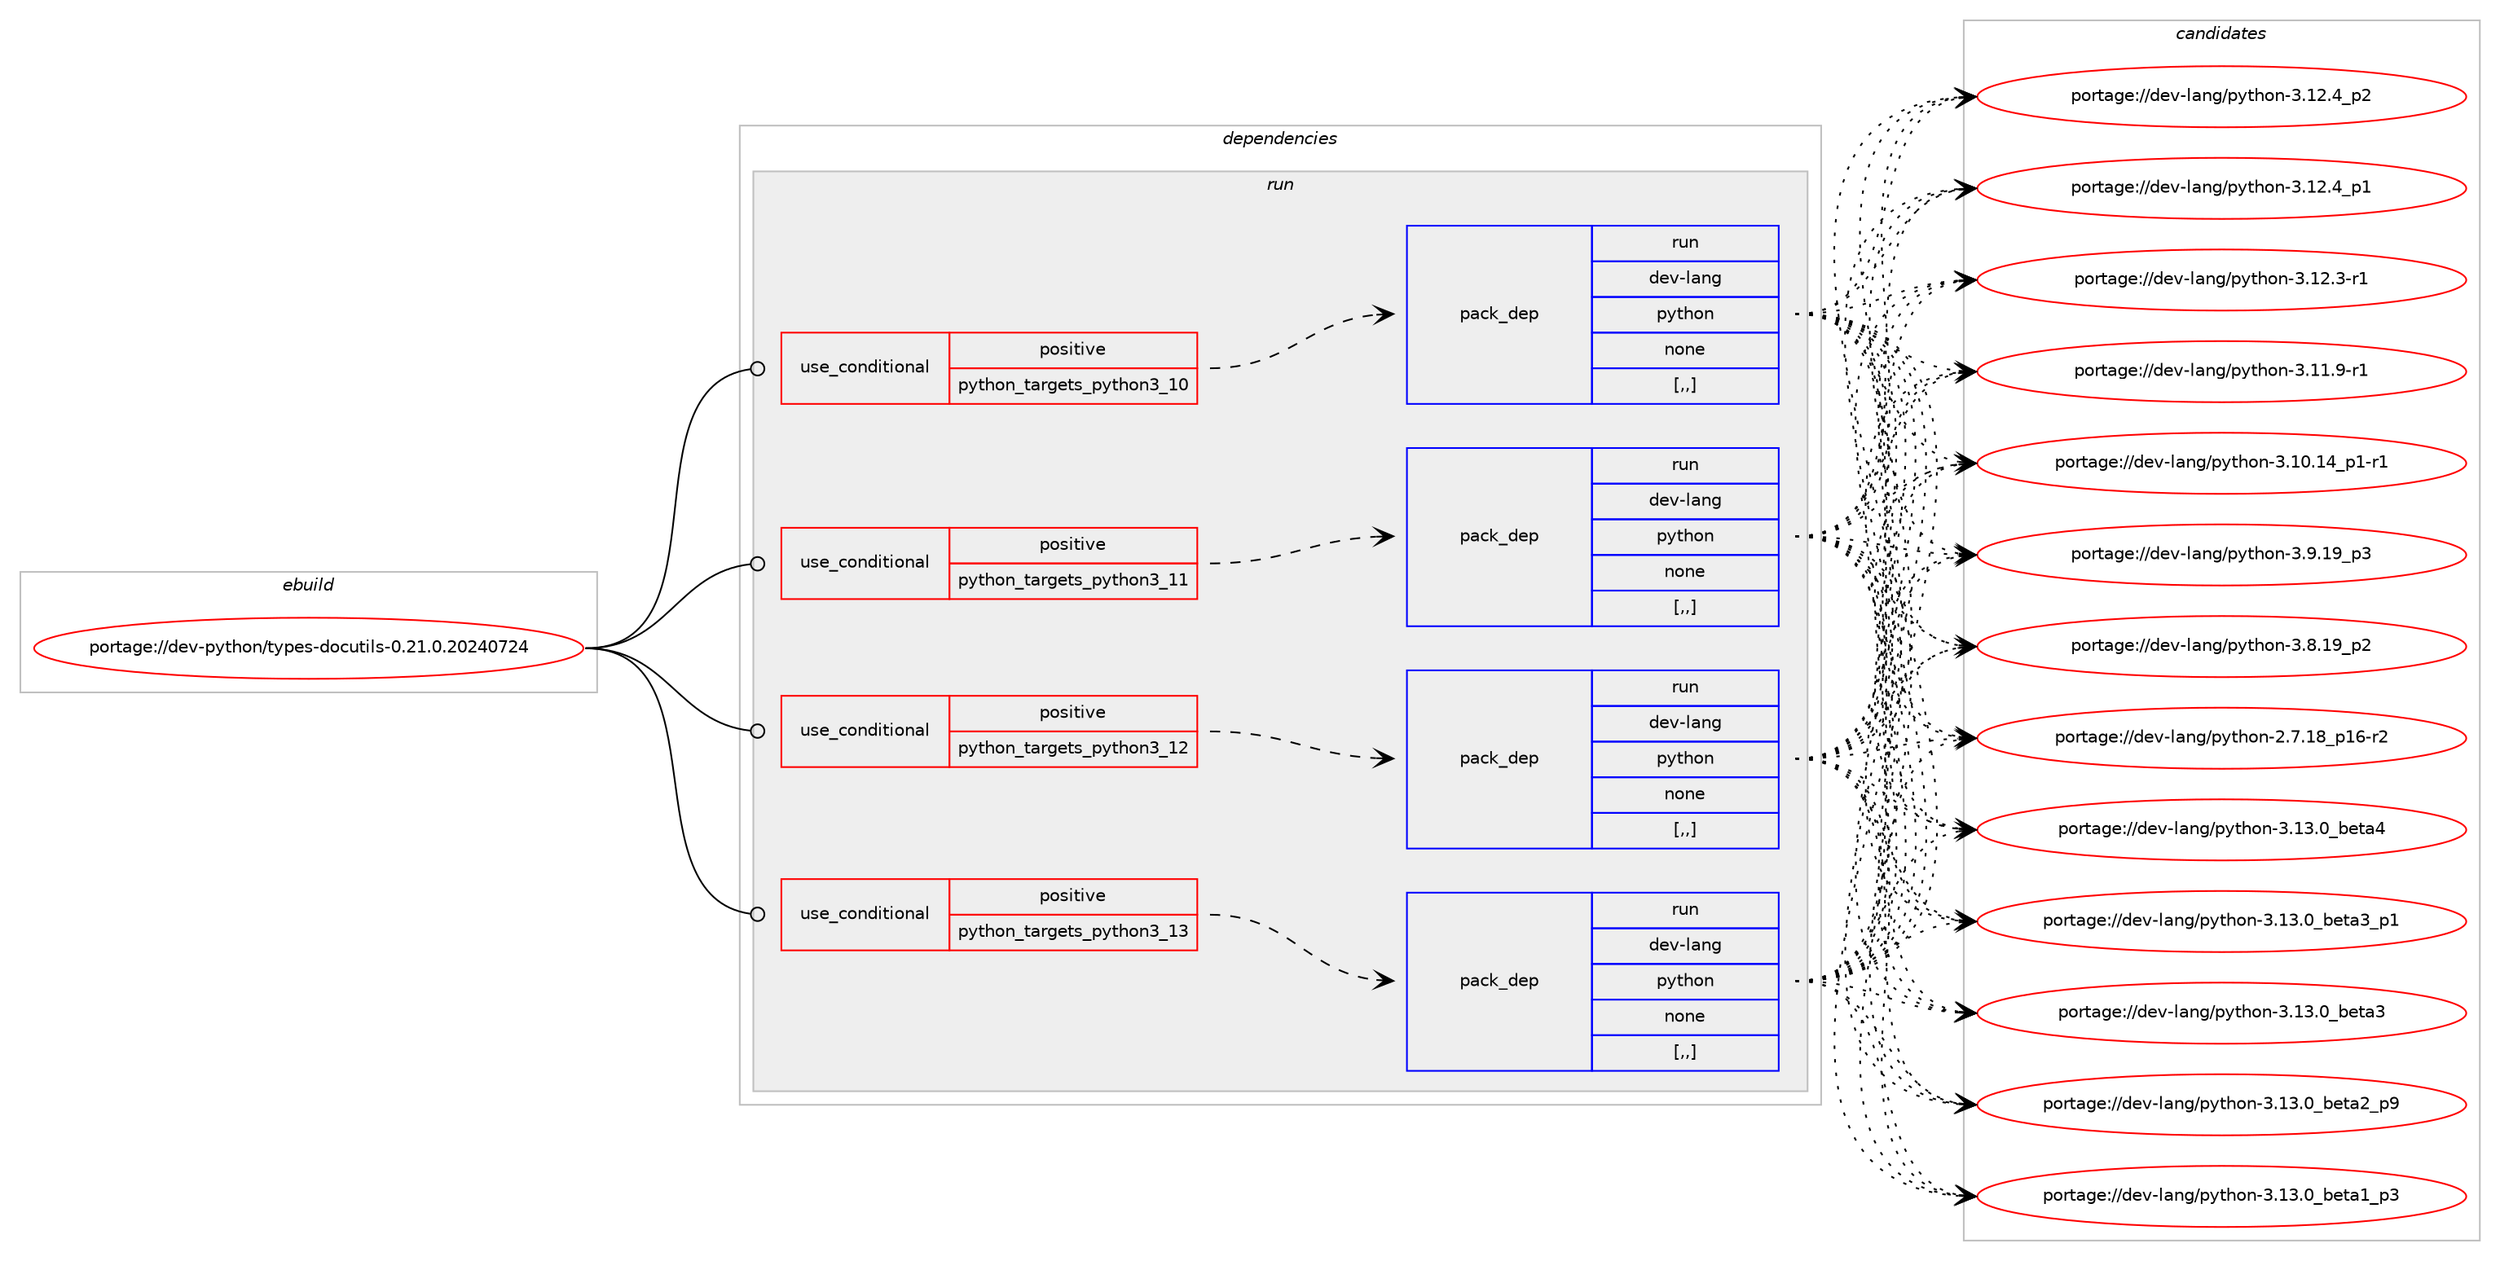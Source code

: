digraph prolog {

# *************
# Graph options
# *************

newrank=true;
concentrate=true;
compound=true;
graph [rankdir=LR,fontname=Helvetica,fontsize=10,ranksep=1.5];#, ranksep=2.5, nodesep=0.2];
edge  [arrowhead=vee];
node  [fontname=Helvetica,fontsize=10];

# **********
# The ebuild
# **********

subgraph cluster_leftcol {
color=gray;
label=<<i>ebuild</i>>;
id [label="portage://dev-python/types-docutils-0.21.0.20240724", color=red, width=4, href="../dev-python/types-docutils-0.21.0.20240724.svg"];
}

# ****************
# The dependencies
# ****************

subgraph cluster_midcol {
color=gray;
label=<<i>dependencies</i>>;
subgraph cluster_compile {
fillcolor="#eeeeee";
style=filled;
label=<<i>compile</i>>;
}
subgraph cluster_compileandrun {
fillcolor="#eeeeee";
style=filled;
label=<<i>compile and run</i>>;
}
subgraph cluster_run {
fillcolor="#eeeeee";
style=filled;
label=<<i>run</i>>;
subgraph cond40829 {
dependency166662 [label=<<TABLE BORDER="0" CELLBORDER="1" CELLSPACING="0" CELLPADDING="4"><TR><TD ROWSPAN="3" CELLPADDING="10">use_conditional</TD></TR><TR><TD>positive</TD></TR><TR><TD>python_targets_python3_10</TD></TR></TABLE>>, shape=none, color=red];
subgraph pack124560 {
dependency166663 [label=<<TABLE BORDER="0" CELLBORDER="1" CELLSPACING="0" CELLPADDING="4" WIDTH="220"><TR><TD ROWSPAN="6" CELLPADDING="30">pack_dep</TD></TR><TR><TD WIDTH="110">run</TD></TR><TR><TD>dev-lang</TD></TR><TR><TD>python</TD></TR><TR><TD>none</TD></TR><TR><TD>[,,]</TD></TR></TABLE>>, shape=none, color=blue];
}
dependency166662:e -> dependency166663:w [weight=20,style="dashed",arrowhead="vee"];
}
id:e -> dependency166662:w [weight=20,style="solid",arrowhead="odot"];
subgraph cond40830 {
dependency166664 [label=<<TABLE BORDER="0" CELLBORDER="1" CELLSPACING="0" CELLPADDING="4"><TR><TD ROWSPAN="3" CELLPADDING="10">use_conditional</TD></TR><TR><TD>positive</TD></TR><TR><TD>python_targets_python3_11</TD></TR></TABLE>>, shape=none, color=red];
subgraph pack124561 {
dependency166665 [label=<<TABLE BORDER="0" CELLBORDER="1" CELLSPACING="0" CELLPADDING="4" WIDTH="220"><TR><TD ROWSPAN="6" CELLPADDING="30">pack_dep</TD></TR><TR><TD WIDTH="110">run</TD></TR><TR><TD>dev-lang</TD></TR><TR><TD>python</TD></TR><TR><TD>none</TD></TR><TR><TD>[,,]</TD></TR></TABLE>>, shape=none, color=blue];
}
dependency166664:e -> dependency166665:w [weight=20,style="dashed",arrowhead="vee"];
}
id:e -> dependency166664:w [weight=20,style="solid",arrowhead="odot"];
subgraph cond40831 {
dependency166666 [label=<<TABLE BORDER="0" CELLBORDER="1" CELLSPACING="0" CELLPADDING="4"><TR><TD ROWSPAN="3" CELLPADDING="10">use_conditional</TD></TR><TR><TD>positive</TD></TR><TR><TD>python_targets_python3_12</TD></TR></TABLE>>, shape=none, color=red];
subgraph pack124562 {
dependency166667 [label=<<TABLE BORDER="0" CELLBORDER="1" CELLSPACING="0" CELLPADDING="4" WIDTH="220"><TR><TD ROWSPAN="6" CELLPADDING="30">pack_dep</TD></TR><TR><TD WIDTH="110">run</TD></TR><TR><TD>dev-lang</TD></TR><TR><TD>python</TD></TR><TR><TD>none</TD></TR><TR><TD>[,,]</TD></TR></TABLE>>, shape=none, color=blue];
}
dependency166666:e -> dependency166667:w [weight=20,style="dashed",arrowhead="vee"];
}
id:e -> dependency166666:w [weight=20,style="solid",arrowhead="odot"];
subgraph cond40832 {
dependency166668 [label=<<TABLE BORDER="0" CELLBORDER="1" CELLSPACING="0" CELLPADDING="4"><TR><TD ROWSPAN="3" CELLPADDING="10">use_conditional</TD></TR><TR><TD>positive</TD></TR><TR><TD>python_targets_python3_13</TD></TR></TABLE>>, shape=none, color=red];
subgraph pack124563 {
dependency166669 [label=<<TABLE BORDER="0" CELLBORDER="1" CELLSPACING="0" CELLPADDING="4" WIDTH="220"><TR><TD ROWSPAN="6" CELLPADDING="30">pack_dep</TD></TR><TR><TD WIDTH="110">run</TD></TR><TR><TD>dev-lang</TD></TR><TR><TD>python</TD></TR><TR><TD>none</TD></TR><TR><TD>[,,]</TD></TR></TABLE>>, shape=none, color=blue];
}
dependency166668:e -> dependency166669:w [weight=20,style="dashed",arrowhead="vee"];
}
id:e -> dependency166668:w [weight=20,style="solid",arrowhead="odot"];
}
}

# **************
# The candidates
# **************

subgraph cluster_choices {
rank=same;
color=gray;
label=<<i>candidates</i>>;

subgraph choice124560 {
color=black;
nodesep=1;
choice1001011184510897110103471121211161041111104551464951464895981011169752 [label="portage://dev-lang/python-3.13.0_beta4", color=red, width=4,href="../dev-lang/python-3.13.0_beta4.svg"];
choice10010111845108971101034711212111610411111045514649514648959810111697519511249 [label="portage://dev-lang/python-3.13.0_beta3_p1", color=red, width=4,href="../dev-lang/python-3.13.0_beta3_p1.svg"];
choice1001011184510897110103471121211161041111104551464951464895981011169751 [label="portage://dev-lang/python-3.13.0_beta3", color=red, width=4,href="../dev-lang/python-3.13.0_beta3.svg"];
choice10010111845108971101034711212111610411111045514649514648959810111697509511257 [label="portage://dev-lang/python-3.13.0_beta2_p9", color=red, width=4,href="../dev-lang/python-3.13.0_beta2_p9.svg"];
choice10010111845108971101034711212111610411111045514649514648959810111697499511251 [label="portage://dev-lang/python-3.13.0_beta1_p3", color=red, width=4,href="../dev-lang/python-3.13.0_beta1_p3.svg"];
choice100101118451089711010347112121116104111110455146495046529511250 [label="portage://dev-lang/python-3.12.4_p2", color=red, width=4,href="../dev-lang/python-3.12.4_p2.svg"];
choice100101118451089711010347112121116104111110455146495046529511249 [label="portage://dev-lang/python-3.12.4_p1", color=red, width=4,href="../dev-lang/python-3.12.4_p1.svg"];
choice100101118451089711010347112121116104111110455146495046514511449 [label="portage://dev-lang/python-3.12.3-r1", color=red, width=4,href="../dev-lang/python-3.12.3-r1.svg"];
choice100101118451089711010347112121116104111110455146494946574511449 [label="portage://dev-lang/python-3.11.9-r1", color=red, width=4,href="../dev-lang/python-3.11.9-r1.svg"];
choice100101118451089711010347112121116104111110455146494846495295112494511449 [label="portage://dev-lang/python-3.10.14_p1-r1", color=red, width=4,href="../dev-lang/python-3.10.14_p1-r1.svg"];
choice100101118451089711010347112121116104111110455146574649579511251 [label="portage://dev-lang/python-3.9.19_p3", color=red, width=4,href="../dev-lang/python-3.9.19_p3.svg"];
choice100101118451089711010347112121116104111110455146564649579511250 [label="portage://dev-lang/python-3.8.19_p2", color=red, width=4,href="../dev-lang/python-3.8.19_p2.svg"];
choice100101118451089711010347112121116104111110455046554649569511249544511450 [label="portage://dev-lang/python-2.7.18_p16-r2", color=red, width=4,href="../dev-lang/python-2.7.18_p16-r2.svg"];
dependency166663:e -> choice1001011184510897110103471121211161041111104551464951464895981011169752:w [style=dotted,weight="100"];
dependency166663:e -> choice10010111845108971101034711212111610411111045514649514648959810111697519511249:w [style=dotted,weight="100"];
dependency166663:e -> choice1001011184510897110103471121211161041111104551464951464895981011169751:w [style=dotted,weight="100"];
dependency166663:e -> choice10010111845108971101034711212111610411111045514649514648959810111697509511257:w [style=dotted,weight="100"];
dependency166663:e -> choice10010111845108971101034711212111610411111045514649514648959810111697499511251:w [style=dotted,weight="100"];
dependency166663:e -> choice100101118451089711010347112121116104111110455146495046529511250:w [style=dotted,weight="100"];
dependency166663:e -> choice100101118451089711010347112121116104111110455146495046529511249:w [style=dotted,weight="100"];
dependency166663:e -> choice100101118451089711010347112121116104111110455146495046514511449:w [style=dotted,weight="100"];
dependency166663:e -> choice100101118451089711010347112121116104111110455146494946574511449:w [style=dotted,weight="100"];
dependency166663:e -> choice100101118451089711010347112121116104111110455146494846495295112494511449:w [style=dotted,weight="100"];
dependency166663:e -> choice100101118451089711010347112121116104111110455146574649579511251:w [style=dotted,weight="100"];
dependency166663:e -> choice100101118451089711010347112121116104111110455146564649579511250:w [style=dotted,weight="100"];
dependency166663:e -> choice100101118451089711010347112121116104111110455046554649569511249544511450:w [style=dotted,weight="100"];
}
subgraph choice124561 {
color=black;
nodesep=1;
choice1001011184510897110103471121211161041111104551464951464895981011169752 [label="portage://dev-lang/python-3.13.0_beta4", color=red, width=4,href="../dev-lang/python-3.13.0_beta4.svg"];
choice10010111845108971101034711212111610411111045514649514648959810111697519511249 [label="portage://dev-lang/python-3.13.0_beta3_p1", color=red, width=4,href="../dev-lang/python-3.13.0_beta3_p1.svg"];
choice1001011184510897110103471121211161041111104551464951464895981011169751 [label="portage://dev-lang/python-3.13.0_beta3", color=red, width=4,href="../dev-lang/python-3.13.0_beta3.svg"];
choice10010111845108971101034711212111610411111045514649514648959810111697509511257 [label="portage://dev-lang/python-3.13.0_beta2_p9", color=red, width=4,href="../dev-lang/python-3.13.0_beta2_p9.svg"];
choice10010111845108971101034711212111610411111045514649514648959810111697499511251 [label="portage://dev-lang/python-3.13.0_beta1_p3", color=red, width=4,href="../dev-lang/python-3.13.0_beta1_p3.svg"];
choice100101118451089711010347112121116104111110455146495046529511250 [label="portage://dev-lang/python-3.12.4_p2", color=red, width=4,href="../dev-lang/python-3.12.4_p2.svg"];
choice100101118451089711010347112121116104111110455146495046529511249 [label="portage://dev-lang/python-3.12.4_p1", color=red, width=4,href="../dev-lang/python-3.12.4_p1.svg"];
choice100101118451089711010347112121116104111110455146495046514511449 [label="portage://dev-lang/python-3.12.3-r1", color=red, width=4,href="../dev-lang/python-3.12.3-r1.svg"];
choice100101118451089711010347112121116104111110455146494946574511449 [label="portage://dev-lang/python-3.11.9-r1", color=red, width=4,href="../dev-lang/python-3.11.9-r1.svg"];
choice100101118451089711010347112121116104111110455146494846495295112494511449 [label="portage://dev-lang/python-3.10.14_p1-r1", color=red, width=4,href="../dev-lang/python-3.10.14_p1-r1.svg"];
choice100101118451089711010347112121116104111110455146574649579511251 [label="portage://dev-lang/python-3.9.19_p3", color=red, width=4,href="../dev-lang/python-3.9.19_p3.svg"];
choice100101118451089711010347112121116104111110455146564649579511250 [label="portage://dev-lang/python-3.8.19_p2", color=red, width=4,href="../dev-lang/python-3.8.19_p2.svg"];
choice100101118451089711010347112121116104111110455046554649569511249544511450 [label="portage://dev-lang/python-2.7.18_p16-r2", color=red, width=4,href="../dev-lang/python-2.7.18_p16-r2.svg"];
dependency166665:e -> choice1001011184510897110103471121211161041111104551464951464895981011169752:w [style=dotted,weight="100"];
dependency166665:e -> choice10010111845108971101034711212111610411111045514649514648959810111697519511249:w [style=dotted,weight="100"];
dependency166665:e -> choice1001011184510897110103471121211161041111104551464951464895981011169751:w [style=dotted,weight="100"];
dependency166665:e -> choice10010111845108971101034711212111610411111045514649514648959810111697509511257:w [style=dotted,weight="100"];
dependency166665:e -> choice10010111845108971101034711212111610411111045514649514648959810111697499511251:w [style=dotted,weight="100"];
dependency166665:e -> choice100101118451089711010347112121116104111110455146495046529511250:w [style=dotted,weight="100"];
dependency166665:e -> choice100101118451089711010347112121116104111110455146495046529511249:w [style=dotted,weight="100"];
dependency166665:e -> choice100101118451089711010347112121116104111110455146495046514511449:w [style=dotted,weight="100"];
dependency166665:e -> choice100101118451089711010347112121116104111110455146494946574511449:w [style=dotted,weight="100"];
dependency166665:e -> choice100101118451089711010347112121116104111110455146494846495295112494511449:w [style=dotted,weight="100"];
dependency166665:e -> choice100101118451089711010347112121116104111110455146574649579511251:w [style=dotted,weight="100"];
dependency166665:e -> choice100101118451089711010347112121116104111110455146564649579511250:w [style=dotted,weight="100"];
dependency166665:e -> choice100101118451089711010347112121116104111110455046554649569511249544511450:w [style=dotted,weight="100"];
}
subgraph choice124562 {
color=black;
nodesep=1;
choice1001011184510897110103471121211161041111104551464951464895981011169752 [label="portage://dev-lang/python-3.13.0_beta4", color=red, width=4,href="../dev-lang/python-3.13.0_beta4.svg"];
choice10010111845108971101034711212111610411111045514649514648959810111697519511249 [label="portage://dev-lang/python-3.13.0_beta3_p1", color=red, width=4,href="../dev-lang/python-3.13.0_beta3_p1.svg"];
choice1001011184510897110103471121211161041111104551464951464895981011169751 [label="portage://dev-lang/python-3.13.0_beta3", color=red, width=4,href="../dev-lang/python-3.13.0_beta3.svg"];
choice10010111845108971101034711212111610411111045514649514648959810111697509511257 [label="portage://dev-lang/python-3.13.0_beta2_p9", color=red, width=4,href="../dev-lang/python-3.13.0_beta2_p9.svg"];
choice10010111845108971101034711212111610411111045514649514648959810111697499511251 [label="portage://dev-lang/python-3.13.0_beta1_p3", color=red, width=4,href="../dev-lang/python-3.13.0_beta1_p3.svg"];
choice100101118451089711010347112121116104111110455146495046529511250 [label="portage://dev-lang/python-3.12.4_p2", color=red, width=4,href="../dev-lang/python-3.12.4_p2.svg"];
choice100101118451089711010347112121116104111110455146495046529511249 [label="portage://dev-lang/python-3.12.4_p1", color=red, width=4,href="../dev-lang/python-3.12.4_p1.svg"];
choice100101118451089711010347112121116104111110455146495046514511449 [label="portage://dev-lang/python-3.12.3-r1", color=red, width=4,href="../dev-lang/python-3.12.3-r1.svg"];
choice100101118451089711010347112121116104111110455146494946574511449 [label="portage://dev-lang/python-3.11.9-r1", color=red, width=4,href="../dev-lang/python-3.11.9-r1.svg"];
choice100101118451089711010347112121116104111110455146494846495295112494511449 [label="portage://dev-lang/python-3.10.14_p1-r1", color=red, width=4,href="../dev-lang/python-3.10.14_p1-r1.svg"];
choice100101118451089711010347112121116104111110455146574649579511251 [label="portage://dev-lang/python-3.9.19_p3", color=red, width=4,href="../dev-lang/python-3.9.19_p3.svg"];
choice100101118451089711010347112121116104111110455146564649579511250 [label="portage://dev-lang/python-3.8.19_p2", color=red, width=4,href="../dev-lang/python-3.8.19_p2.svg"];
choice100101118451089711010347112121116104111110455046554649569511249544511450 [label="portage://dev-lang/python-2.7.18_p16-r2", color=red, width=4,href="../dev-lang/python-2.7.18_p16-r2.svg"];
dependency166667:e -> choice1001011184510897110103471121211161041111104551464951464895981011169752:w [style=dotted,weight="100"];
dependency166667:e -> choice10010111845108971101034711212111610411111045514649514648959810111697519511249:w [style=dotted,weight="100"];
dependency166667:e -> choice1001011184510897110103471121211161041111104551464951464895981011169751:w [style=dotted,weight="100"];
dependency166667:e -> choice10010111845108971101034711212111610411111045514649514648959810111697509511257:w [style=dotted,weight="100"];
dependency166667:e -> choice10010111845108971101034711212111610411111045514649514648959810111697499511251:w [style=dotted,weight="100"];
dependency166667:e -> choice100101118451089711010347112121116104111110455146495046529511250:w [style=dotted,weight="100"];
dependency166667:e -> choice100101118451089711010347112121116104111110455146495046529511249:w [style=dotted,weight="100"];
dependency166667:e -> choice100101118451089711010347112121116104111110455146495046514511449:w [style=dotted,weight="100"];
dependency166667:e -> choice100101118451089711010347112121116104111110455146494946574511449:w [style=dotted,weight="100"];
dependency166667:e -> choice100101118451089711010347112121116104111110455146494846495295112494511449:w [style=dotted,weight="100"];
dependency166667:e -> choice100101118451089711010347112121116104111110455146574649579511251:w [style=dotted,weight="100"];
dependency166667:e -> choice100101118451089711010347112121116104111110455146564649579511250:w [style=dotted,weight="100"];
dependency166667:e -> choice100101118451089711010347112121116104111110455046554649569511249544511450:w [style=dotted,weight="100"];
}
subgraph choice124563 {
color=black;
nodesep=1;
choice1001011184510897110103471121211161041111104551464951464895981011169752 [label="portage://dev-lang/python-3.13.0_beta4", color=red, width=4,href="../dev-lang/python-3.13.0_beta4.svg"];
choice10010111845108971101034711212111610411111045514649514648959810111697519511249 [label="portage://dev-lang/python-3.13.0_beta3_p1", color=red, width=4,href="../dev-lang/python-3.13.0_beta3_p1.svg"];
choice1001011184510897110103471121211161041111104551464951464895981011169751 [label="portage://dev-lang/python-3.13.0_beta3", color=red, width=4,href="../dev-lang/python-3.13.0_beta3.svg"];
choice10010111845108971101034711212111610411111045514649514648959810111697509511257 [label="portage://dev-lang/python-3.13.0_beta2_p9", color=red, width=4,href="../dev-lang/python-3.13.0_beta2_p9.svg"];
choice10010111845108971101034711212111610411111045514649514648959810111697499511251 [label="portage://dev-lang/python-3.13.0_beta1_p3", color=red, width=4,href="../dev-lang/python-3.13.0_beta1_p3.svg"];
choice100101118451089711010347112121116104111110455146495046529511250 [label="portage://dev-lang/python-3.12.4_p2", color=red, width=4,href="../dev-lang/python-3.12.4_p2.svg"];
choice100101118451089711010347112121116104111110455146495046529511249 [label="portage://dev-lang/python-3.12.4_p1", color=red, width=4,href="../dev-lang/python-3.12.4_p1.svg"];
choice100101118451089711010347112121116104111110455146495046514511449 [label="portage://dev-lang/python-3.12.3-r1", color=red, width=4,href="../dev-lang/python-3.12.3-r1.svg"];
choice100101118451089711010347112121116104111110455146494946574511449 [label="portage://dev-lang/python-3.11.9-r1", color=red, width=4,href="../dev-lang/python-3.11.9-r1.svg"];
choice100101118451089711010347112121116104111110455146494846495295112494511449 [label="portage://dev-lang/python-3.10.14_p1-r1", color=red, width=4,href="../dev-lang/python-3.10.14_p1-r1.svg"];
choice100101118451089711010347112121116104111110455146574649579511251 [label="portage://dev-lang/python-3.9.19_p3", color=red, width=4,href="../dev-lang/python-3.9.19_p3.svg"];
choice100101118451089711010347112121116104111110455146564649579511250 [label="portage://dev-lang/python-3.8.19_p2", color=red, width=4,href="../dev-lang/python-3.8.19_p2.svg"];
choice100101118451089711010347112121116104111110455046554649569511249544511450 [label="portage://dev-lang/python-2.7.18_p16-r2", color=red, width=4,href="../dev-lang/python-2.7.18_p16-r2.svg"];
dependency166669:e -> choice1001011184510897110103471121211161041111104551464951464895981011169752:w [style=dotted,weight="100"];
dependency166669:e -> choice10010111845108971101034711212111610411111045514649514648959810111697519511249:w [style=dotted,weight="100"];
dependency166669:e -> choice1001011184510897110103471121211161041111104551464951464895981011169751:w [style=dotted,weight="100"];
dependency166669:e -> choice10010111845108971101034711212111610411111045514649514648959810111697509511257:w [style=dotted,weight="100"];
dependency166669:e -> choice10010111845108971101034711212111610411111045514649514648959810111697499511251:w [style=dotted,weight="100"];
dependency166669:e -> choice100101118451089711010347112121116104111110455146495046529511250:w [style=dotted,weight="100"];
dependency166669:e -> choice100101118451089711010347112121116104111110455146495046529511249:w [style=dotted,weight="100"];
dependency166669:e -> choice100101118451089711010347112121116104111110455146495046514511449:w [style=dotted,weight="100"];
dependency166669:e -> choice100101118451089711010347112121116104111110455146494946574511449:w [style=dotted,weight="100"];
dependency166669:e -> choice100101118451089711010347112121116104111110455146494846495295112494511449:w [style=dotted,weight="100"];
dependency166669:e -> choice100101118451089711010347112121116104111110455146574649579511251:w [style=dotted,weight="100"];
dependency166669:e -> choice100101118451089711010347112121116104111110455146564649579511250:w [style=dotted,weight="100"];
dependency166669:e -> choice100101118451089711010347112121116104111110455046554649569511249544511450:w [style=dotted,weight="100"];
}
}

}
